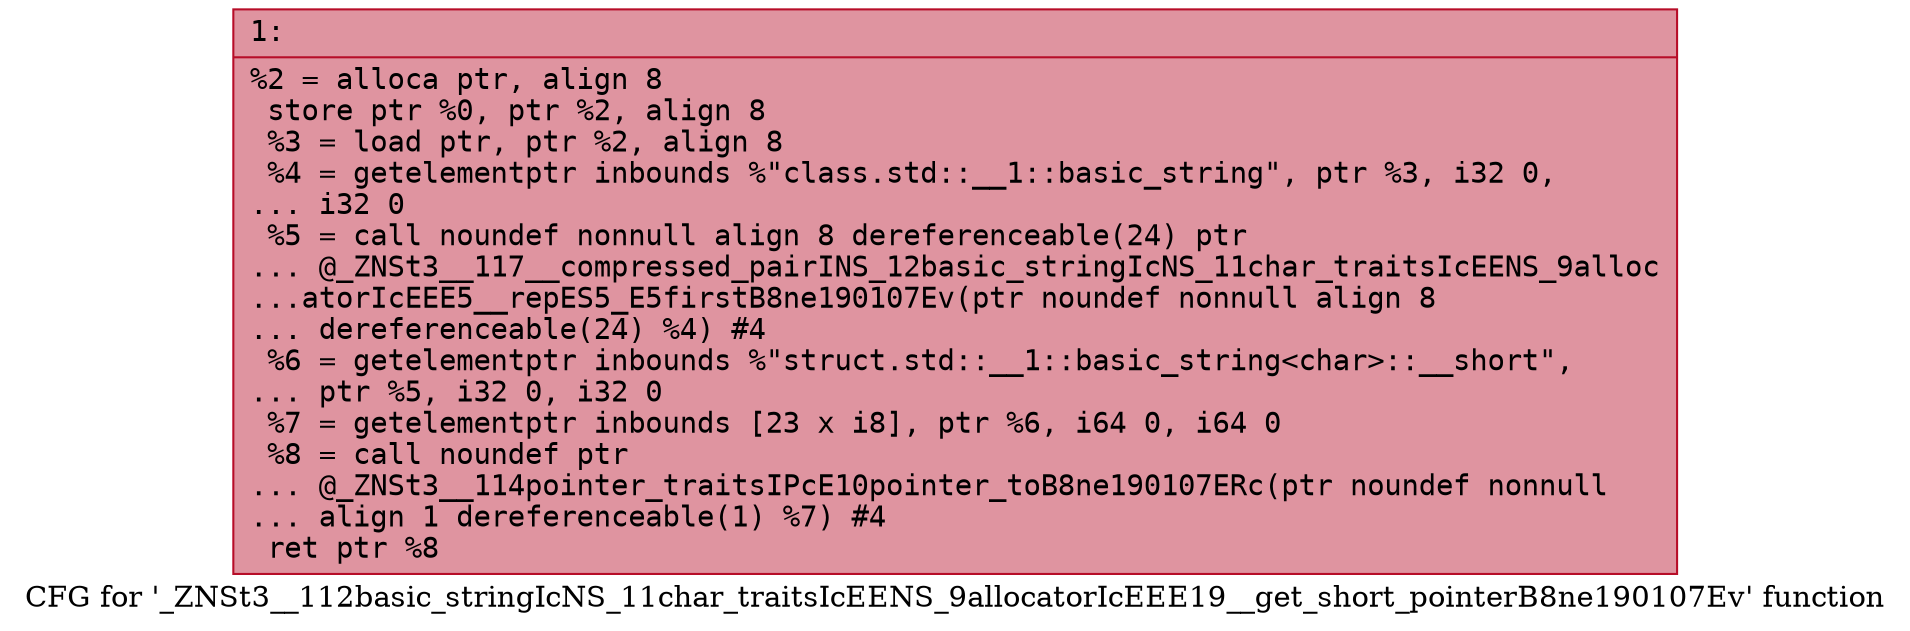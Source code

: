 digraph "CFG for '_ZNSt3__112basic_stringIcNS_11char_traitsIcEENS_9allocatorIcEEE19__get_short_pointerB8ne190107Ev' function" {
	label="CFG for '_ZNSt3__112basic_stringIcNS_11char_traitsIcEENS_9allocatorIcEEE19__get_short_pointerB8ne190107Ev' function";

	Node0x60000093f660 [shape=record,color="#b70d28ff", style=filled, fillcolor="#b70d2870" fontname="Courier",label="{1:\l|  %2 = alloca ptr, align 8\l  store ptr %0, ptr %2, align 8\l  %3 = load ptr, ptr %2, align 8\l  %4 = getelementptr inbounds %\"class.std::__1::basic_string\", ptr %3, i32 0,\l... i32 0\l  %5 = call noundef nonnull align 8 dereferenceable(24) ptr\l... @_ZNSt3__117__compressed_pairINS_12basic_stringIcNS_11char_traitsIcEENS_9alloc\l...atorIcEEE5__repES5_E5firstB8ne190107Ev(ptr noundef nonnull align 8\l... dereferenceable(24) %4) #4\l  %6 = getelementptr inbounds %\"struct.std::__1::basic_string\<char\>::__short\",\l... ptr %5, i32 0, i32 0\l  %7 = getelementptr inbounds [23 x i8], ptr %6, i64 0, i64 0\l  %8 = call noundef ptr\l... @_ZNSt3__114pointer_traitsIPcE10pointer_toB8ne190107ERc(ptr noundef nonnull\l... align 1 dereferenceable(1) %7) #4\l  ret ptr %8\l}"];
}
